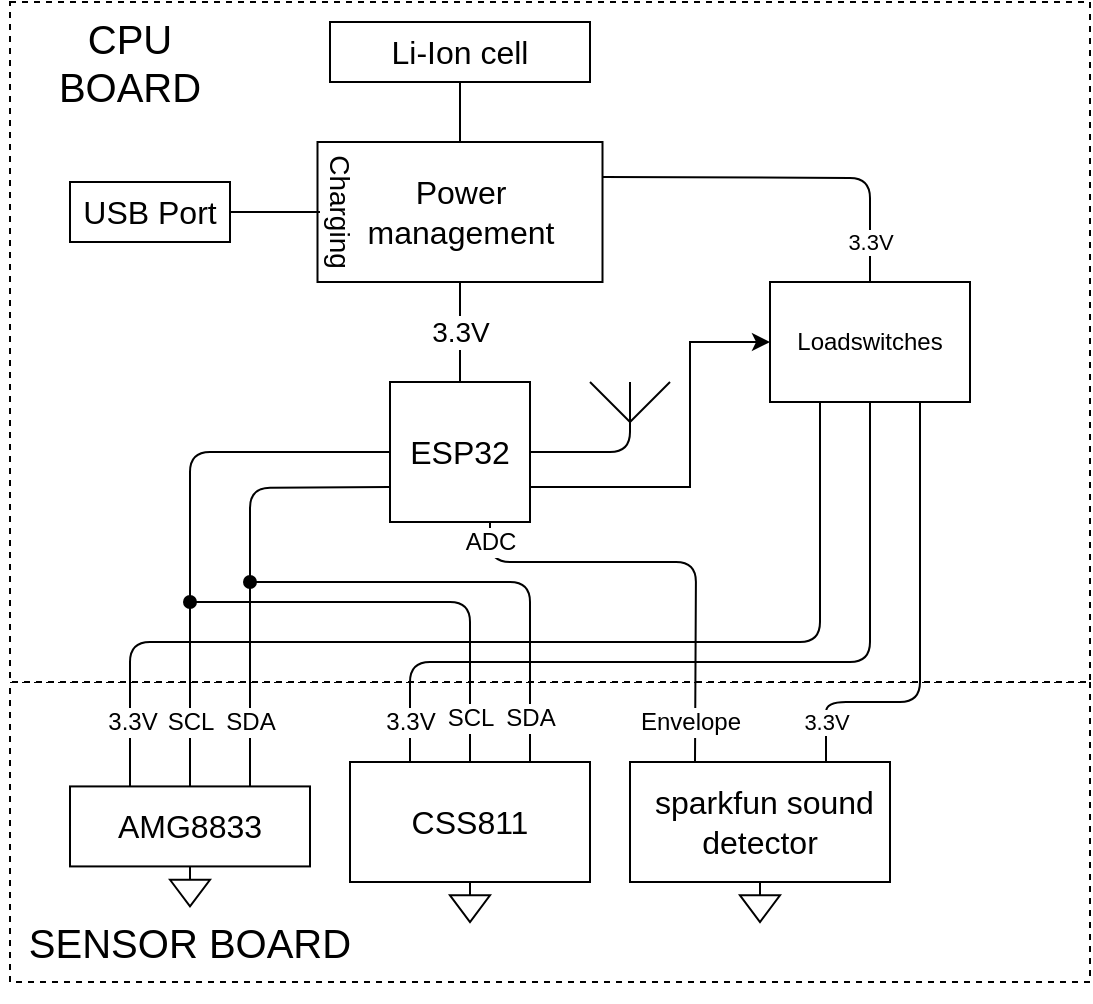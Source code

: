 <mxfile version="12.9.14" type="device"><diagram id="z8IxMgzNn21Aq-Xy6rCT" name="Page-1"><mxGraphModel dx="981" dy="492" grid="1" gridSize="10" guides="1" tooltips="1" connect="1" arrows="1" fold="1" page="1" pageScale="1" pageWidth="827" pageHeight="1169" math="0" shadow="0"><root><mxCell id="0"/><mxCell id="1" parent="0"/><mxCell id="r8YSgKqinVkYo08zuKhO-67" value="" style="rounded=0;whiteSpace=wrap;html=1;dashed=1;" parent="1" vertex="1"><mxGeometry x="50" y="390" width="540" height="150" as="geometry"/></mxCell><mxCell id="r8YSgKqinVkYo08zuKhO-66" value="" style="rounded=0;whiteSpace=wrap;html=1;dashed=1;" parent="1" vertex="1"><mxGeometry x="50" y="50" width="540" height="340" as="geometry"/></mxCell><mxCell id="r8YSgKqinVkYo08zuKhO-3" value="&lt;font style=&quot;font-size: 16px&quot;&gt;Li-Ion cell&lt;/font&gt;" style="rounded=0;whiteSpace=wrap;html=1;" parent="1" vertex="1"><mxGeometry x="210" y="60" width="130" height="30" as="geometry"/></mxCell><mxCell id="r8YSgKqinVkYo08zuKhO-4" value="&lt;span style=&quot;font-size: 16px&quot;&gt;Power management&lt;/span&gt;" style="rounded=0;whiteSpace=wrap;html=1;" parent="1" vertex="1"><mxGeometry x="203.75" y="120" width="142.5" height="70" as="geometry"/></mxCell><mxCell id="r8YSgKqinVkYo08zuKhO-5" value="" style="endArrow=none;html=1;entryX=0.5;entryY=0;entryDx=0;entryDy=0;exitX=0.5;exitY=1;exitDx=0;exitDy=0;" parent="1" source="r8YSgKqinVkYo08zuKhO-3" target="r8YSgKqinVkYo08zuKhO-4" edge="1"><mxGeometry width="50" height="50" relative="1" as="geometry"><mxPoint x="390" y="200" as="sourcePoint"/><mxPoint x="440" y="150" as="targetPoint"/></mxGeometry></mxCell><mxCell id="r8YSgKqinVkYo08zuKhO-6" value="&lt;font style=&quot;font-size: 16px&quot;&gt;USB Port&lt;/font&gt;" style="rounded=0;whiteSpace=wrap;html=1;" parent="1" vertex="1"><mxGeometry x="80" y="140" width="80" height="30" as="geometry"/></mxCell><mxCell id="r8YSgKqinVkYo08zuKhO-7" value="&lt;font style=&quot;font-size: 14px&quot;&gt;Charging&lt;/font&gt;" style="text;html=1;strokeColor=none;fillColor=none;align=center;verticalAlign=middle;whiteSpace=wrap;rounded=0;rotation=90;" parent="1" vertex="1"><mxGeometry x="180" y="145" width="70" height="20" as="geometry"/></mxCell><mxCell id="r8YSgKqinVkYo08zuKhO-10" value="" style="endArrow=none;html=1;exitX=0.5;exitY=1;exitDx=0;exitDy=0;entryX=1;entryY=0.5;entryDx=0;entryDy=0;" parent="1" source="r8YSgKqinVkYo08zuKhO-7" target="r8YSgKqinVkYo08zuKhO-6" edge="1"><mxGeometry width="50" height="50" relative="1" as="geometry"><mxPoint x="390" y="200" as="sourcePoint"/><mxPoint x="440" y="150" as="targetPoint"/></mxGeometry></mxCell><mxCell id="r8YSgKqinVkYo08zuKhO-11" value="&lt;font style=&quot;font-size: 14px&quot;&gt;3.3V&lt;/font&gt;" style="endArrow=none;html=1;exitX=0.5;exitY=1;exitDx=0;exitDy=0;entryX=0.5;entryY=0;entryDx=0;entryDy=0;" parent="1" source="r8YSgKqinVkYo08zuKhO-4" edge="1"><mxGeometry width="50" height="50" relative="1" as="geometry"><mxPoint x="390" y="200" as="sourcePoint"/><mxPoint x="275" y="240" as="targetPoint"/></mxGeometry></mxCell><mxCell id="qXuUuPyq3fNffUptkIKn-8" style="edgeStyle=orthogonalEdgeStyle;rounded=0;orthogonalLoop=1;jettySize=auto;html=1;exitX=1;exitY=0.75;exitDx=0;exitDy=0;entryX=0;entryY=0.5;entryDx=0;entryDy=0;endArrow=classic;endFill=1;" edge="1" parent="1" source="r8YSgKqinVkYo08zuKhO-13" target="qXuUuPyq3fNffUptkIKn-1"><mxGeometry relative="1" as="geometry"><Array as="points"><mxPoint x="390" y="292"/><mxPoint x="390" y="220"/></Array></mxGeometry></mxCell><mxCell id="r8YSgKqinVkYo08zuKhO-13" value="&lt;font style=&quot;font-size: 16px&quot;&gt;ESP32&lt;/font&gt;" style="whiteSpace=wrap;html=1;aspect=fixed;" parent="1" vertex="1"><mxGeometry x="240" y="240" width="70" height="70" as="geometry"/></mxCell><mxCell id="r8YSgKqinVkYo08zuKhO-26" value="" style="shape=image;html=1;verticalAlign=top;verticalLabelPosition=bottom;labelBackgroundColor=#ffffff;imageAspect=0;aspect=fixed;image=https://cdn4.iconfinder.com/data/icons/vecico-connectivity/288/wifi_Logo-128.png" parent="1" vertex="1"><mxGeometry x="240" y="282" width="28" height="28" as="geometry"/></mxCell><mxCell id="r8YSgKqinVkYo08zuKhO-31" value="&lt;font style=&quot;font-size: 16px&quot;&gt;AMG8833&lt;/font&gt;" style="rounded=0;whiteSpace=wrap;html=1;" parent="1" vertex="1"><mxGeometry x="80" y="442.21" width="120" height="40" as="geometry"/></mxCell><mxCell id="r8YSgKqinVkYo08zuKhO-32" value="" style="endArrow=none;html=1;entryX=0.25;entryY=0;entryDx=0;entryDy=0;exitX=0.25;exitY=1;exitDx=0;exitDy=0;" parent="1" target="r8YSgKqinVkYo08zuKhO-31" edge="1" source="qXuUuPyq3fNffUptkIKn-1"><mxGeometry width="50" height="50" relative="1" as="geometry"><mxPoint x="450" y="250" as="sourcePoint"/><mxPoint x="340" y="260" as="targetPoint"/><Array as="points"><mxPoint x="455" y="370"/><mxPoint x="110" y="370"/></Array></mxGeometry></mxCell><mxCell id="r8YSgKqinVkYo08zuKhO-35" value="3.3V" style="text;html=1;align=center;verticalAlign=middle;resizable=0;points=[];labelBackgroundColor=#ffffff;" parent="r8YSgKqinVkYo08zuKhO-32" vertex="1" connectable="0"><mxGeometry x="0.663" relative="1" as="geometry"><mxPoint x="-18.14" y="40" as="offset"/></mxGeometry></mxCell><mxCell id="r8YSgKqinVkYo08zuKhO-33" value="" style="endArrow=none;html=1;exitX=0;exitY=0.5;exitDx=0;exitDy=0;entryX=0.5;entryY=0;entryDx=0;entryDy=0;" parent="1" target="r8YSgKqinVkYo08zuKhO-31" edge="1"><mxGeometry width="50" height="50" relative="1" as="geometry"><mxPoint x="240" y="275" as="sourcePoint"/><mxPoint x="220" y="390" as="targetPoint"/><Array as="points"><mxPoint x="140" y="275"/></Array></mxGeometry></mxCell><mxCell id="r8YSgKqinVkYo08zuKhO-36" value="SCL" style="text;html=1;align=center;verticalAlign=middle;resizable=0;points=[];labelBackgroundColor=#ffffff;" parent="r8YSgKqinVkYo08zuKhO-33" vertex="1" connectable="0"><mxGeometry x="0.635" relative="1" as="geometry"><mxPoint y="16.39" as="offset"/></mxGeometry></mxCell><mxCell id="r8YSgKqinVkYo08zuKhO-34" value="" style="endArrow=none;html=1;entryX=0;entryY=0.75;entryDx=0;entryDy=0;exitX=0.75;exitY=0;exitDx=0;exitDy=0;" parent="1" source="r8YSgKqinVkYo08zuKhO-31" edge="1"><mxGeometry width="50" height="50" relative="1" as="geometry"><mxPoint x="250" y="370" as="sourcePoint"/><mxPoint x="240" y="292.5" as="targetPoint"/><Array as="points"><mxPoint x="170" y="293"/></Array></mxGeometry></mxCell><mxCell id="r8YSgKqinVkYo08zuKhO-41" value="SDA" style="text;html=1;align=center;verticalAlign=middle;resizable=0;points=[];labelBackgroundColor=#ffffff;" parent="r8YSgKqinVkYo08zuKhO-34" vertex="1" connectable="0"><mxGeometry x="-0.694" y="-1" relative="1" as="geometry"><mxPoint x="-1" y="1.46" as="offset"/></mxGeometry></mxCell><mxCell id="r8YSgKqinVkYo08zuKhO-42" value="" style="pointerEvents=1;verticalLabelPosition=bottom;shadow=0;dashed=0;align=center;html=1;verticalAlign=top;shape=mxgraph.electrical.signal_sources.signal_ground;" parent="1" vertex="1"><mxGeometry x="130" y="482.21" width="20" height="20" as="geometry"/></mxCell><mxCell id="r8YSgKqinVkYo08zuKhO-43" value="&lt;font style=&quot;font-size: 16px&quot;&gt;&amp;nbsp;sparkfun sound detector&lt;/font&gt;" style="rounded=0;whiteSpace=wrap;html=1;" parent="1" vertex="1"><mxGeometry x="360" y="430.0" width="130" height="60" as="geometry"/></mxCell><mxCell id="r8YSgKqinVkYo08zuKhO-44" value="" style="pointerEvents=1;verticalLabelPosition=bottom;shadow=0;dashed=0;align=center;html=1;verticalAlign=top;shape=mxgraph.electrical.signal_sources.signal_ground;" parent="1" vertex="1"><mxGeometry x="415" y="490.0" width="20" height="20" as="geometry"/></mxCell><mxCell id="r8YSgKqinVkYo08zuKhO-49" value="" style="endArrow=none;html=1;entryX=0.75;entryY=1;entryDx=0;entryDy=0;exitX=0.25;exitY=0;exitDx=0;exitDy=0;" parent="1" edge="1" source="r8YSgKqinVkYo08zuKhO-43"><mxGeometry width="50" height="50" relative="1" as="geometry"><mxPoint x="467.5" y="430" as="sourcePoint"/><mxPoint x="290" y="310" as="targetPoint"/><Array as="points"><mxPoint x="393" y="330"/><mxPoint x="290" y="330"/></Array></mxGeometry></mxCell><mxCell id="r8YSgKqinVkYo08zuKhO-50" value="Envelope" style="text;html=1;align=center;verticalAlign=middle;resizable=0;points=[];labelBackgroundColor=#ffffff;" parent="r8YSgKqinVkYo08zuKhO-49" vertex="1" connectable="0"><mxGeometry x="-0.555" relative="1" as="geometry"><mxPoint x="-2.78" y="29.52" as="offset"/></mxGeometry></mxCell><mxCell id="r8YSgKqinVkYo08zuKhO-65" value="ADC" style="text;html=1;align=center;verticalAlign=middle;resizable=0;points=[];labelBackgroundColor=#ffffff;" parent="r8YSgKqinVkYo08zuKhO-49" vertex="1" connectable="0"><mxGeometry x="0.681" y="1" relative="1" as="geometry"><mxPoint x="-15.57" y="-11" as="offset"/></mxGeometry></mxCell><mxCell id="r8YSgKqinVkYo08zuKhO-53" value="&lt;font style=&quot;font-size: 16px&quot;&gt;CSS811&lt;/font&gt;" style="rounded=0;whiteSpace=wrap;html=1;" parent="1" vertex="1"><mxGeometry x="220" y="430.0" width="120" height="60" as="geometry"/></mxCell><mxCell id="r8YSgKqinVkYo08zuKhO-54" value="" style="pointerEvents=1;verticalLabelPosition=bottom;shadow=0;dashed=0;align=center;html=1;verticalAlign=top;shape=mxgraph.electrical.signal_sources.signal_ground;" parent="1" vertex="1"><mxGeometry x="270" y="490.0" width="20" height="20" as="geometry"/></mxCell><mxCell id="r8YSgKqinVkYo08zuKhO-60" value="" style="endArrow=none;html=1;" parent="1" edge="1"><mxGeometry width="50" height="50" relative="1" as="geometry"><mxPoint x="360" y="260" as="sourcePoint"/><mxPoint x="380" y="240" as="targetPoint"/></mxGeometry></mxCell><mxCell id="r8YSgKqinVkYo08zuKhO-61" value="" style="endArrow=none;html=1;" parent="1" edge="1"><mxGeometry width="50" height="50" relative="1" as="geometry"><mxPoint x="360" y="260" as="sourcePoint"/><mxPoint x="340" y="240" as="targetPoint"/></mxGeometry></mxCell><mxCell id="r8YSgKqinVkYo08zuKhO-68" value="&lt;font style=&quot;font-size: 20px&quot;&gt;CPU BOARD&lt;/font&gt;" style="text;html=1;strokeColor=none;fillColor=none;align=center;verticalAlign=middle;whiteSpace=wrap;rounded=0;dashed=1;" parent="1" vertex="1"><mxGeometry x="50" y="50" width="120" height="60" as="geometry"/></mxCell><mxCell id="r8YSgKqinVkYo08zuKhO-69" value="&lt;font style=&quot;font-size: 20px&quot;&gt;SENSOR BOARD&lt;/font&gt;" style="text;html=1;strokeColor=none;fillColor=none;align=center;verticalAlign=middle;whiteSpace=wrap;rounded=0;dashed=1;" parent="1" vertex="1"><mxGeometry x="45" y="490" width="190" height="60" as="geometry"/></mxCell><mxCell id="r8YSgKqinVkYo08zuKhO-70" value="" style="endArrow=none;html=1;exitX=0.25;exitY=0;exitDx=0;exitDy=0;startArrow=none;startFill=0;endFill=0;entryX=0.5;entryY=1;entryDx=0;entryDy=0;" parent="1" source="r8YSgKqinVkYo08zuKhO-53" edge="1" target="qXuUuPyq3fNffUptkIKn-1"><mxGeometry width="50" height="50" relative="1" as="geometry"><mxPoint x="260" y="400" as="sourcePoint"/><mxPoint x="110" y="380" as="targetPoint"/><Array as="points"><mxPoint x="250" y="380"/><mxPoint x="480" y="380"/></Array></mxGeometry></mxCell><mxCell id="r8YSgKqinVkYo08zuKhO-73" value="3.3V" style="text;html=1;align=center;verticalAlign=middle;resizable=0;points=[];labelBackgroundColor=#ffffff;" parent="r8YSgKqinVkYo08zuKhO-70" vertex="1" connectable="0"><mxGeometry x="-0.893" y="1" relative="1" as="geometry"><mxPoint x="1" y="1.71" as="offset"/></mxGeometry></mxCell><mxCell id="r8YSgKqinVkYo08zuKhO-71" value="" style="endArrow=oval;html=1;exitX=0.5;exitY=0;exitDx=0;exitDy=0;endFill=1;" parent="1" source="r8YSgKqinVkYo08zuKhO-53" edge="1"><mxGeometry width="50" height="50" relative="1" as="geometry"><mxPoint x="260" y="400" as="sourcePoint"/><mxPoint x="140" y="350" as="targetPoint"/><Array as="points"><mxPoint x="280" y="350"/></Array></mxGeometry></mxCell><mxCell id="r8YSgKqinVkYo08zuKhO-74" value="SCL" style="text;html=1;align=center;verticalAlign=middle;resizable=0;points=[];labelBackgroundColor=#ffffff;" parent="r8YSgKqinVkYo08zuKhO-71" vertex="1" connectable="0"><mxGeometry x="-0.823" y="-1" relative="1" as="geometry"><mxPoint x="-1" y="-2.33" as="offset"/></mxGeometry></mxCell><mxCell id="r8YSgKqinVkYo08zuKhO-72" value="" style="endArrow=oval;html=1;exitX=0.75;exitY=0;exitDx=0;exitDy=0;endFill=1;" parent="1" source="r8YSgKqinVkYo08zuKhO-53" edge="1"><mxGeometry width="50" height="50" relative="1" as="geometry"><mxPoint x="260" y="400" as="sourcePoint"/><mxPoint x="170" y="340" as="targetPoint"/><Array as="points"><mxPoint x="310" y="340"/></Array></mxGeometry></mxCell><mxCell id="r8YSgKqinVkYo08zuKhO-75" value="SDA" style="text;html=1;align=center;verticalAlign=middle;resizable=0;points=[];labelBackgroundColor=#ffffff;" parent="r8YSgKqinVkYo08zuKhO-72" vertex="1" connectable="0"><mxGeometry x="-0.831" y="1" relative="1" as="geometry"><mxPoint x="1" y="-2.33" as="offset"/></mxGeometry></mxCell><mxCell id="r8YSgKqinVkYo08zuKhO-81" value="" style="endArrow=none;html=1;exitX=1;exitY=0.5;exitDx=0;exitDy=0;" parent="1" source="r8YSgKqinVkYo08zuKhO-13" edge="1"><mxGeometry width="50" height="50" relative="1" as="geometry"><mxPoint x="360" y="310" as="sourcePoint"/><mxPoint x="360" y="240" as="targetPoint"/><Array as="points"><mxPoint x="360" y="275"/></Array></mxGeometry></mxCell><mxCell id="qXuUuPyq3fNffUptkIKn-1" value="Loadswitches" style="rounded=0;whiteSpace=wrap;html=1;" vertex="1" parent="1"><mxGeometry x="430" y="190" width="100" height="60" as="geometry"/></mxCell><mxCell id="qXuUuPyq3fNffUptkIKn-4" value="3.3V" style="endArrow=none;html=1;entryX=0.75;entryY=1;entryDx=0;entryDy=0;" edge="1" parent="1" target="qXuUuPyq3fNffUptkIKn-1"><mxGeometry x="-0.824" width="50" height="50" relative="1" as="geometry"><mxPoint x="458" y="430" as="sourcePoint"/><mxPoint x="450" y="320" as="targetPoint"/><Array as="points"><mxPoint x="458" y="420"/><mxPoint x="458" y="400"/><mxPoint x="505" y="400"/></Array><mxPoint as="offset"/></mxGeometry></mxCell><mxCell id="qXuUuPyq3fNffUptkIKn-7" value="3.3V" style="endArrow=none;html=1;entryX=1;entryY=0.25;entryDx=0;entryDy=0;exitX=0.5;exitY=0;exitDx=0;exitDy=0;" edge="1" parent="1" source="qXuUuPyq3fNffUptkIKn-1" target="r8YSgKqinVkYo08zuKhO-4"><mxGeometry x="-0.785" width="50" height="50" relative="1" as="geometry"><mxPoint x="360" y="270" as="sourcePoint"/><mxPoint x="410" y="220" as="targetPoint"/><Array as="points"><mxPoint x="480" y="138"/></Array><mxPoint as="offset"/></mxGeometry></mxCell></root></mxGraphModel></diagram></mxfile>